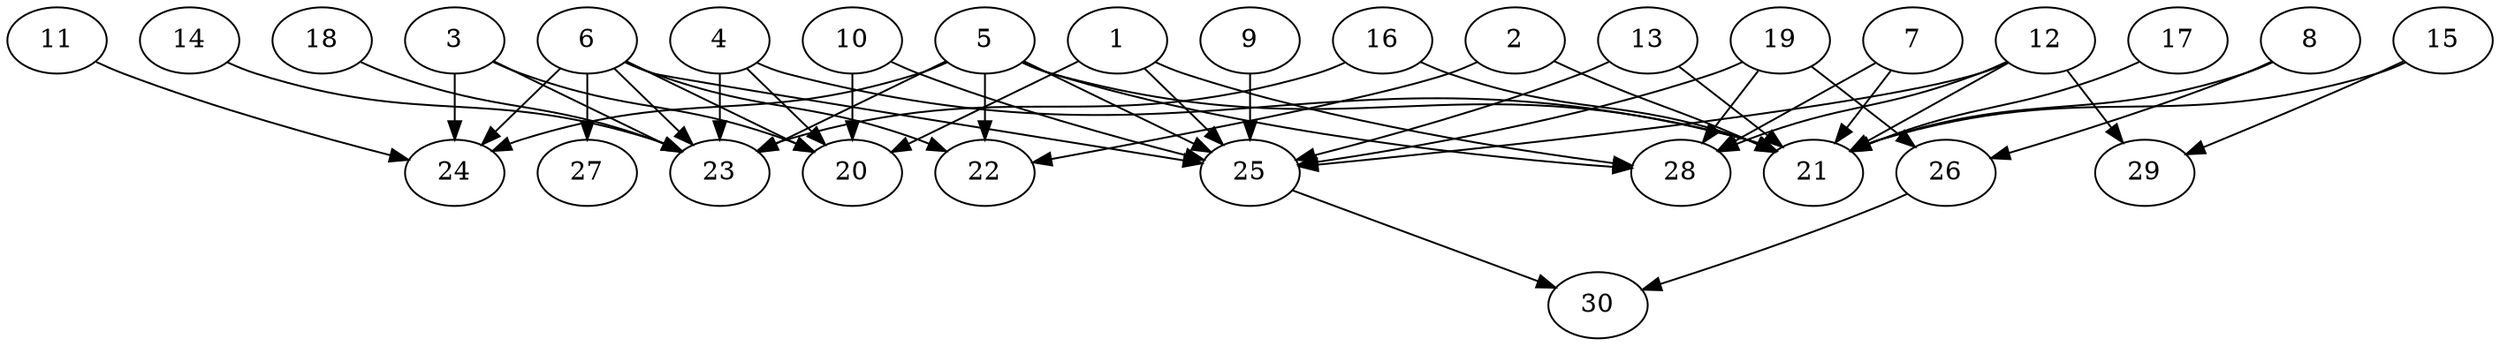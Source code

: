 // DAG automatically generated by daggen at Thu Oct  3 14:04:18 2019
// ./daggen --dot -n 30 --ccr 0.3 --fat 0.9 --regular 0.5 --density 0.5 --mindata 5242880 --maxdata 52428800 
digraph G {
  1 [size="163481600", alpha="0.02", expect_size="49044480"] 
  1 -> 20 [size ="49044480"]
  1 -> 25 [size ="49044480"]
  1 -> 28 [size ="49044480"]
  2 [size="76451840", alpha="0.14", expect_size="22935552"] 
  2 -> 21 [size ="22935552"]
  2 -> 22 [size ="22935552"]
  3 [size="45847893", alpha="0.07", expect_size="13754368"] 
  3 -> 20 [size ="13754368"]
  3 -> 23 [size ="13754368"]
  3 -> 24 [size ="13754368"]
  4 [size="143540907", alpha="0.07", expect_size="43062272"] 
  4 -> 20 [size ="43062272"]
  4 -> 21 [size ="43062272"]
  4 -> 23 [size ="43062272"]
  5 [size="39154347", alpha="0.12", expect_size="11746304"] 
  5 -> 21 [size ="11746304"]
  5 -> 22 [size ="11746304"]
  5 -> 23 [size ="11746304"]
  5 -> 24 [size ="11746304"]
  5 -> 25 [size ="11746304"]
  5 -> 28 [size ="11746304"]
  6 [size="147326293", alpha="0.06", expect_size="44197888"] 
  6 -> 20 [size ="44197888"]
  6 -> 22 [size ="44197888"]
  6 -> 23 [size ="44197888"]
  6 -> 24 [size ="44197888"]
  6 -> 25 [size ="44197888"]
  6 -> 27 [size ="44197888"]
  7 [size="109926400", alpha="0.01", expect_size="32977920"] 
  7 -> 21 [size ="32977920"]
  7 -> 28 [size ="32977920"]
  8 [size="129269760", alpha="0.07", expect_size="38780928"] 
  8 -> 21 [size ="38780928"]
  8 -> 26 [size ="38780928"]
  9 [size="97812480", alpha="0.17", expect_size="29343744"] 
  9 -> 25 [size ="29343744"]
  10 [size="40772267", alpha="0.17", expect_size="12231680"] 
  10 -> 20 [size ="12231680"]
  10 -> 25 [size ="12231680"]
  11 [size="108199253", alpha="0.01", expect_size="32459776"] 
  11 -> 24 [size ="32459776"]
  12 [size="120582827", alpha="0.05", expect_size="36174848"] 
  12 -> 21 [size ="36174848"]
  12 -> 25 [size ="36174848"]
  12 -> 28 [size ="36174848"]
  12 -> 29 [size ="36174848"]
  13 [size="77185707", alpha="0.08", expect_size="23155712"] 
  13 -> 21 [size ="23155712"]
  13 -> 25 [size ="23155712"]
  14 [size="134539947", alpha="0.05", expect_size="40361984"] 
  14 -> 23 [size ="40361984"]
  15 [size="30569813", alpha="0.20", expect_size="9170944"] 
  15 -> 21 [size ="9170944"]
  15 -> 29 [size ="9170944"]
  16 [size="127409493", alpha="0.10", expect_size="38222848"] 
  16 -> 21 [size ="38222848"]
  16 -> 23 [size ="38222848"]
  17 [size="17664000", alpha="0.00", expect_size="5299200"] 
  17 -> 21 [size ="5299200"]
  18 [size="24139093", alpha="0.10", expect_size="7241728"] 
  18 -> 23 [size ="7241728"]
  19 [size="78380373", alpha="0.09", expect_size="23514112"] 
  19 -> 25 [size ="23514112"]
  19 -> 26 [size ="23514112"]
  19 -> 28 [size ="23514112"]
  20 [size="53951147", alpha="0.17", expect_size="16185344"] 
  21 [size="29692587", alpha="0.03", expect_size="8907776"] 
  22 [size="40755200", alpha="0.17", expect_size="12226560"] 
  23 [size="83623253", alpha="0.15", expect_size="25086976"] 
  24 [size="148780373", alpha="0.08", expect_size="44634112"] 
  25 [size="32928427", alpha="0.05", expect_size="9878528"] 
  25 -> 30 [size ="9878528"]
  26 [size="30641493", alpha="0.18", expect_size="9192448"] 
  26 -> 30 [size ="9192448"]
  27 [size="108704427", alpha="0.02", expect_size="32611328"] 
  28 [size="111943680", alpha="0.01", expect_size="33583104"] 
  29 [size="29644800", alpha="0.10", expect_size="8893440"] 
  30 [size="98420053", alpha="0.02", expect_size="29526016"] 
}
